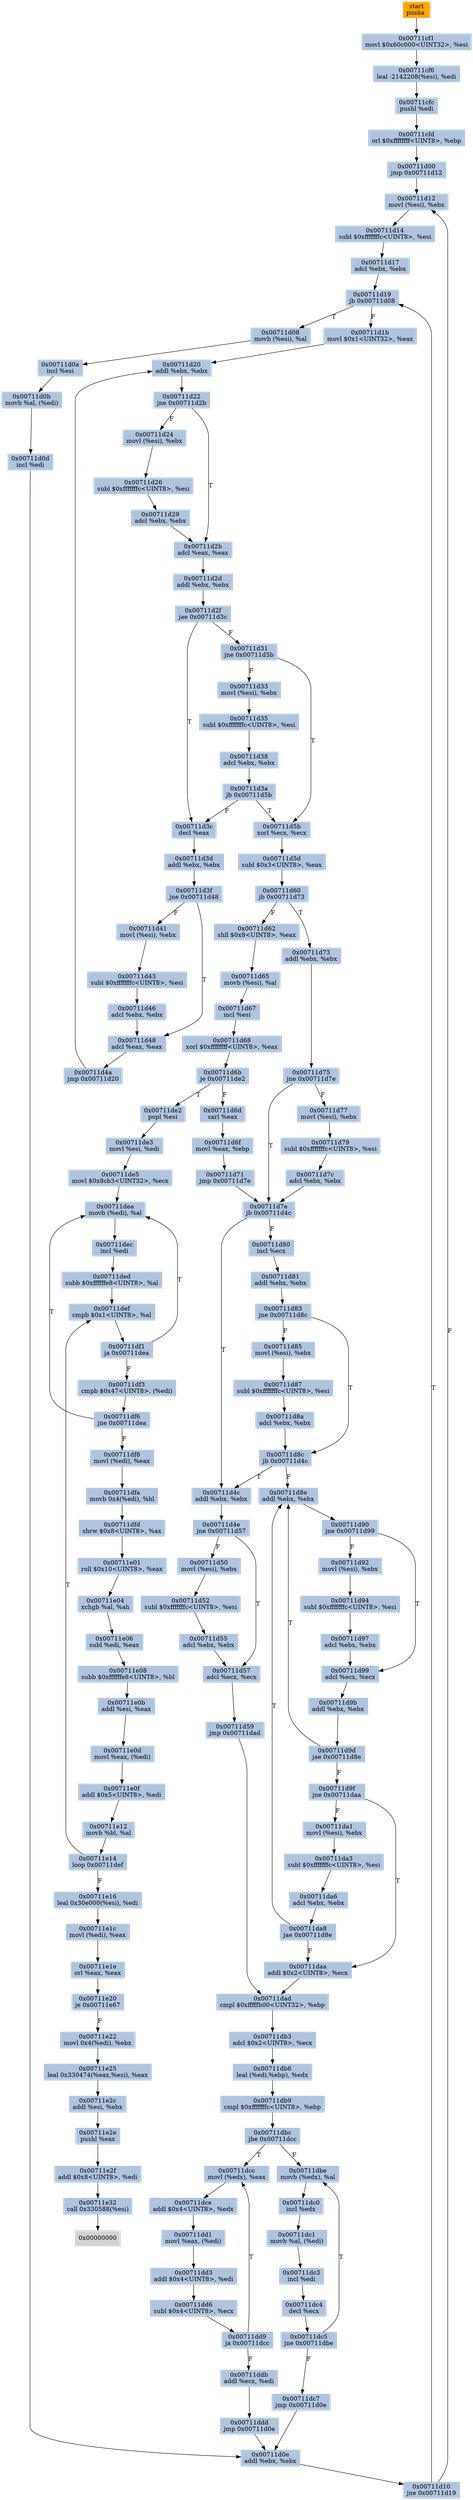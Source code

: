 digraph G {
node[shape=rectangle,style=filled,fillcolor=lightsteelblue,color=lightsteelblue]
bgcolor="transparent"
a0x00711cf0pusha_[label="start\npusha ",fillcolor="orange",color="lightgrey"];
a0x00711cf1movl_0x60c000UINT32_esi[label="0x00711cf1\nmovl $0x60c000<UINT32>, %esi"];
a0x00711cf6leal__2142208esi__edi[label="0x00711cf6\nleal -2142208(%esi), %edi"];
a0x00711cfcpushl_edi[label="0x00711cfc\npushl %edi"];
a0x00711cfdorl_0xffffffffUINT8_ebp[label="0x00711cfd\norl $0xffffffff<UINT8>, %ebp"];
a0x00711d00jmp_0x00711d12[label="0x00711d00\njmp 0x00711d12"];
a0x00711d12movl_esi__ebx[label="0x00711d12\nmovl (%esi), %ebx"];
a0x00711d14subl_0xfffffffcUINT8_esi[label="0x00711d14\nsubl $0xfffffffc<UINT8>, %esi"];
a0x00711d17adcl_ebx_ebx[label="0x00711d17\nadcl %ebx, %ebx"];
a0x00711d19jb_0x00711d08[label="0x00711d19\njb 0x00711d08"];
a0x00711d08movb_esi__al[label="0x00711d08\nmovb (%esi), %al"];
a0x00711d0aincl_esi[label="0x00711d0a\nincl %esi"];
a0x00711d0bmovb_al_edi_[label="0x00711d0b\nmovb %al, (%edi)"];
a0x00711d0dincl_edi[label="0x00711d0d\nincl %edi"];
a0x00711d0eaddl_ebx_ebx[label="0x00711d0e\naddl %ebx, %ebx"];
a0x00711d10jne_0x00711d19[label="0x00711d10\njne 0x00711d19"];
a0x00711d1bmovl_0x1UINT32_eax[label="0x00711d1b\nmovl $0x1<UINT32>, %eax"];
a0x00711d20addl_ebx_ebx[label="0x00711d20\naddl %ebx, %ebx"];
a0x00711d22jne_0x00711d2b[label="0x00711d22\njne 0x00711d2b"];
a0x00711d2badcl_eax_eax[label="0x00711d2b\nadcl %eax, %eax"];
a0x00711d2daddl_ebx_ebx[label="0x00711d2d\naddl %ebx, %ebx"];
a0x00711d2fjae_0x00711d3c[label="0x00711d2f\njae 0x00711d3c"];
a0x00711d31jne_0x00711d5b[label="0x00711d31\njne 0x00711d5b"];
a0x00711d5bxorl_ecx_ecx[label="0x00711d5b\nxorl %ecx, %ecx"];
a0x00711d5dsubl_0x3UINT8_eax[label="0x00711d5d\nsubl $0x3<UINT8>, %eax"];
a0x00711d60jb_0x00711d73[label="0x00711d60\njb 0x00711d73"];
a0x00711d73addl_ebx_ebx[label="0x00711d73\naddl %ebx, %ebx"];
a0x00711d75jne_0x00711d7e[label="0x00711d75\njne 0x00711d7e"];
a0x00711d7ejb_0x00711d4c[label="0x00711d7e\njb 0x00711d4c"];
a0x00711d80incl_ecx[label="0x00711d80\nincl %ecx"];
a0x00711d81addl_ebx_ebx[label="0x00711d81\naddl %ebx, %ebx"];
a0x00711d83jne_0x00711d8c[label="0x00711d83\njne 0x00711d8c"];
a0x00711d8cjb_0x00711d4c[label="0x00711d8c\njb 0x00711d4c"];
a0x00711d8eaddl_ebx_ebx[label="0x00711d8e\naddl %ebx, %ebx"];
a0x00711d90jne_0x00711d99[label="0x00711d90\njne 0x00711d99"];
a0x00711d99adcl_ecx_ecx[label="0x00711d99\nadcl %ecx, %ecx"];
a0x00711d9baddl_ebx_ebx[label="0x00711d9b\naddl %ebx, %ebx"];
a0x00711d9djae_0x00711d8e[label="0x00711d9d\njae 0x00711d8e"];
a0x00711d9fjne_0x00711daa[label="0x00711d9f\njne 0x00711daa"];
a0x00711daaaddl_0x2UINT8_ecx[label="0x00711daa\naddl $0x2<UINT8>, %ecx"];
a0x00711dadcmpl_0xfffffb00UINT32_ebp[label="0x00711dad\ncmpl $0xfffffb00<UINT32>, %ebp"];
a0x00711db3adcl_0x2UINT8_ecx[label="0x00711db3\nadcl $0x2<UINT8>, %ecx"];
a0x00711db6leal_ediebp__edx[label="0x00711db6\nleal (%edi,%ebp), %edx"];
a0x00711db9cmpl_0xfffffffcUINT8_ebp[label="0x00711db9\ncmpl $0xfffffffc<UINT8>, %ebp"];
a0x00711dbcjbe_0x00711dcc[label="0x00711dbc\njbe 0x00711dcc"];
a0x00711dbemovb_edx__al[label="0x00711dbe\nmovb (%edx), %al"];
a0x00711dc0incl_edx[label="0x00711dc0\nincl %edx"];
a0x00711dc1movb_al_edi_[label="0x00711dc1\nmovb %al, (%edi)"];
a0x00711dc3incl_edi[label="0x00711dc3\nincl %edi"];
a0x00711dc4decl_ecx[label="0x00711dc4\ndecl %ecx"];
a0x00711dc5jne_0x00711dbe[label="0x00711dc5\njne 0x00711dbe"];
a0x00711dc7jmp_0x00711d0e[label="0x00711dc7\njmp 0x00711d0e"];
a0x00711d4caddl_ebx_ebx[label="0x00711d4c\naddl %ebx, %ebx"];
a0x00711d4ejne_0x00711d57[label="0x00711d4e\njne 0x00711d57"];
a0x00711d57adcl_ecx_ecx[label="0x00711d57\nadcl %ecx, %ecx"];
a0x00711d59jmp_0x00711dad[label="0x00711d59\njmp 0x00711dad"];
a0x00711d62shll_0x8UINT8_eax[label="0x00711d62\nshll $0x8<UINT8>, %eax"];
a0x00711d65movb_esi__al[label="0x00711d65\nmovb (%esi), %al"];
a0x00711d67incl_esi[label="0x00711d67\nincl %esi"];
a0x00711d68xorl_0xffffffffUINT8_eax[label="0x00711d68\nxorl $0xffffffff<UINT8>, %eax"];
a0x00711d6bje_0x00711de2[label="0x00711d6b\nje 0x00711de2"];
a0x00711d6dsarl_eax[label="0x00711d6d\nsarl %eax"];
a0x00711d6fmovl_eax_ebp[label="0x00711d6f\nmovl %eax, %ebp"];
a0x00711d71jmp_0x00711d7e[label="0x00711d71\njmp 0x00711d7e"];
a0x00711dccmovl_edx__eax[label="0x00711dcc\nmovl (%edx), %eax"];
a0x00711dceaddl_0x4UINT8_edx[label="0x00711dce\naddl $0x4<UINT8>, %edx"];
a0x00711dd1movl_eax_edi_[label="0x00711dd1\nmovl %eax, (%edi)"];
a0x00711dd3addl_0x4UINT8_edi[label="0x00711dd3\naddl $0x4<UINT8>, %edi"];
a0x00711dd6subl_0x4UINT8_ecx[label="0x00711dd6\nsubl $0x4<UINT8>, %ecx"];
a0x00711dd9ja_0x00711dcc[label="0x00711dd9\nja 0x00711dcc"];
a0x00711ddbaddl_ecx_edi[label="0x00711ddb\naddl %ecx, %edi"];
a0x00711dddjmp_0x00711d0e[label="0x00711ddd\njmp 0x00711d0e"];
a0x00711d24movl_esi__ebx[label="0x00711d24\nmovl (%esi), %ebx"];
a0x00711d26subl_0xfffffffcUINT8_esi[label="0x00711d26\nsubl $0xfffffffc<UINT8>, %esi"];
a0x00711d29adcl_ebx_ebx[label="0x00711d29\nadcl %ebx, %ebx"];
a0x00711da1movl_esi__ebx[label="0x00711da1\nmovl (%esi), %ebx"];
a0x00711da3subl_0xfffffffcUINT8_esi[label="0x00711da3\nsubl $0xfffffffc<UINT8>, %esi"];
a0x00711da6adcl_ebx_ebx[label="0x00711da6\nadcl %ebx, %ebx"];
a0x00711da8jae_0x00711d8e[label="0x00711da8\njae 0x00711d8e"];
a0x00711d77movl_esi__ebx[label="0x00711d77\nmovl (%esi), %ebx"];
a0x00711d79subl_0xfffffffcUINT8_esi[label="0x00711d79\nsubl $0xfffffffc<UINT8>, %esi"];
a0x00711d7cadcl_ebx_ebx[label="0x00711d7c\nadcl %ebx, %ebx"];
a0x00711d3cdecl_eax[label="0x00711d3c\ndecl %eax"];
a0x00711d3daddl_ebx_ebx[label="0x00711d3d\naddl %ebx, %ebx"];
a0x00711d3fjne_0x00711d48[label="0x00711d3f\njne 0x00711d48"];
a0x00711d48adcl_eax_eax[label="0x00711d48\nadcl %eax, %eax"];
a0x00711d4ajmp_0x00711d20[label="0x00711d4a\njmp 0x00711d20"];
a0x00711d33movl_esi__ebx[label="0x00711d33\nmovl (%esi), %ebx"];
a0x00711d35subl_0xfffffffcUINT8_esi[label="0x00711d35\nsubl $0xfffffffc<UINT8>, %esi"];
a0x00711d38adcl_ebx_ebx[label="0x00711d38\nadcl %ebx, %ebx"];
a0x00711d3ajb_0x00711d5b[label="0x00711d3a\njb 0x00711d5b"];
a0x00711d50movl_esi__ebx[label="0x00711d50\nmovl (%esi), %ebx"];
a0x00711d52subl_0xfffffffcUINT8_esi[label="0x00711d52\nsubl $0xfffffffc<UINT8>, %esi"];
a0x00711d55adcl_ebx_ebx[label="0x00711d55\nadcl %ebx, %ebx"];
a0x00711d85movl_esi__ebx[label="0x00711d85\nmovl (%esi), %ebx"];
a0x00711d87subl_0xfffffffcUINT8_esi[label="0x00711d87\nsubl $0xfffffffc<UINT8>, %esi"];
a0x00711d8aadcl_ebx_ebx[label="0x00711d8a\nadcl %ebx, %ebx"];
a0x00711d92movl_esi__ebx[label="0x00711d92\nmovl (%esi), %ebx"];
a0x00711d94subl_0xfffffffcUINT8_esi[label="0x00711d94\nsubl $0xfffffffc<UINT8>, %esi"];
a0x00711d97adcl_ebx_ebx[label="0x00711d97\nadcl %ebx, %ebx"];
a0x00711d41movl_esi__ebx[label="0x00711d41\nmovl (%esi), %ebx"];
a0x00711d43subl_0xfffffffcUINT8_esi[label="0x00711d43\nsubl $0xfffffffc<UINT8>, %esi"];
a0x00711d46adcl_ebx_ebx[label="0x00711d46\nadcl %ebx, %ebx"];
a0x00711de2popl_esi[label="0x00711de2\npopl %esi"];
a0x00711de3movl_esi_edi[label="0x00711de3\nmovl %esi, %edi"];
a0x00711de5movl_0x8cb3UINT32_ecx[label="0x00711de5\nmovl $0x8cb3<UINT32>, %ecx"];
a0x00711deamovb_edi__al[label="0x00711dea\nmovb (%edi), %al"];
a0x00711decincl_edi[label="0x00711dec\nincl %edi"];
a0x00711dedsubb_0xffffffe8UINT8_al[label="0x00711ded\nsubb $0xffffffe8<UINT8>, %al"];
a0x00711defcmpb_0x1UINT8_al[label="0x00711def\ncmpb $0x1<UINT8>, %al"];
a0x00711df1ja_0x00711dea[label="0x00711df1\nja 0x00711dea"];
a0x00711df3cmpb_0x47UINT8_edi_[label="0x00711df3\ncmpb $0x47<UINT8>, (%edi)"];
a0x00711df6jne_0x00711dea[label="0x00711df6\njne 0x00711dea"];
a0x00711df8movl_edi__eax[label="0x00711df8\nmovl (%edi), %eax"];
a0x00711dfamovb_0x4edi__bl[label="0x00711dfa\nmovb 0x4(%edi), %bl"];
a0x00711dfdshrw_0x8UINT8_ax[label="0x00711dfd\nshrw $0x8<UINT8>, %ax"];
a0x00711e01roll_0x10UINT8_eax[label="0x00711e01\nroll $0x10<UINT8>, %eax"];
a0x00711e04xchgb_al_ah[label="0x00711e04\nxchgb %al, %ah"];
a0x00711e06subl_edi_eax[label="0x00711e06\nsubl %edi, %eax"];
a0x00711e08subb_0xffffffe8UINT8_bl[label="0x00711e08\nsubb $0xffffffe8<UINT8>, %bl"];
a0x00711e0baddl_esi_eax[label="0x00711e0b\naddl %esi, %eax"];
a0x00711e0dmovl_eax_edi_[label="0x00711e0d\nmovl %eax, (%edi)"];
a0x00711e0faddl_0x5UINT8_edi[label="0x00711e0f\naddl $0x5<UINT8>, %edi"];
a0x00711e12movb_bl_al[label="0x00711e12\nmovb %bl, %al"];
a0x00711e14loop_0x00711def[label="0x00711e14\nloop 0x00711def"];
a0x00711e16leal_0x30e000esi__edi[label="0x00711e16\nleal 0x30e000(%esi), %edi"];
a0x00711e1cmovl_edi__eax[label="0x00711e1c\nmovl (%edi), %eax"];
a0x00711e1eorl_eax_eax[label="0x00711e1e\norl %eax, %eax"];
a0x00711e20je_0x00711e67[label="0x00711e20\nje 0x00711e67"];
a0x00711e22movl_0x4edi__ebx[label="0x00711e22\nmovl 0x4(%edi), %ebx"];
a0x00711e25leal_0x330474eaxesi__eax[label="0x00711e25\nleal 0x330474(%eax,%esi), %eax"];
a0x00711e2caddl_esi_ebx[label="0x00711e2c\naddl %esi, %ebx"];
a0x00711e2epushl_eax[label="0x00711e2e\npushl %eax"];
a0x00711e2faddl_0x8UINT8_edi[label="0x00711e2f\naddl $0x8<UINT8>, %edi"];
a0x00711e32call_0x330588esi_[label="0x00711e32\ncall 0x330588(%esi)"];
a0x00000000[label="0x00000000",fillcolor="lightgrey",color="lightgrey"];
a0x00711cf0pusha_ -> a0x00711cf1movl_0x60c000UINT32_esi [color="#000000"];
a0x00711cf1movl_0x60c000UINT32_esi -> a0x00711cf6leal__2142208esi__edi [color="#000000"];
a0x00711cf6leal__2142208esi__edi -> a0x00711cfcpushl_edi [color="#000000"];
a0x00711cfcpushl_edi -> a0x00711cfdorl_0xffffffffUINT8_ebp [color="#000000"];
a0x00711cfdorl_0xffffffffUINT8_ebp -> a0x00711d00jmp_0x00711d12 [color="#000000"];
a0x00711d00jmp_0x00711d12 -> a0x00711d12movl_esi__ebx [color="#000000"];
a0x00711d12movl_esi__ebx -> a0x00711d14subl_0xfffffffcUINT8_esi [color="#000000"];
a0x00711d14subl_0xfffffffcUINT8_esi -> a0x00711d17adcl_ebx_ebx [color="#000000"];
a0x00711d17adcl_ebx_ebx -> a0x00711d19jb_0x00711d08 [color="#000000"];
a0x00711d19jb_0x00711d08 -> a0x00711d08movb_esi__al [color="#000000",label="T"];
a0x00711d08movb_esi__al -> a0x00711d0aincl_esi [color="#000000"];
a0x00711d0aincl_esi -> a0x00711d0bmovb_al_edi_ [color="#000000"];
a0x00711d0bmovb_al_edi_ -> a0x00711d0dincl_edi [color="#000000"];
a0x00711d0dincl_edi -> a0x00711d0eaddl_ebx_ebx [color="#000000"];
a0x00711d0eaddl_ebx_ebx -> a0x00711d10jne_0x00711d19 [color="#000000"];
a0x00711d10jne_0x00711d19 -> a0x00711d19jb_0x00711d08 [color="#000000",label="T"];
a0x00711d19jb_0x00711d08 -> a0x00711d1bmovl_0x1UINT32_eax [color="#000000",label="F"];
a0x00711d1bmovl_0x1UINT32_eax -> a0x00711d20addl_ebx_ebx [color="#000000"];
a0x00711d20addl_ebx_ebx -> a0x00711d22jne_0x00711d2b [color="#000000"];
a0x00711d22jne_0x00711d2b -> a0x00711d2badcl_eax_eax [color="#000000",label="T"];
a0x00711d2badcl_eax_eax -> a0x00711d2daddl_ebx_ebx [color="#000000"];
a0x00711d2daddl_ebx_ebx -> a0x00711d2fjae_0x00711d3c [color="#000000"];
a0x00711d2fjae_0x00711d3c -> a0x00711d31jne_0x00711d5b [color="#000000",label="F"];
a0x00711d31jne_0x00711d5b -> a0x00711d5bxorl_ecx_ecx [color="#000000",label="T"];
a0x00711d5bxorl_ecx_ecx -> a0x00711d5dsubl_0x3UINT8_eax [color="#000000"];
a0x00711d5dsubl_0x3UINT8_eax -> a0x00711d60jb_0x00711d73 [color="#000000"];
a0x00711d60jb_0x00711d73 -> a0x00711d73addl_ebx_ebx [color="#000000",label="T"];
a0x00711d73addl_ebx_ebx -> a0x00711d75jne_0x00711d7e [color="#000000"];
a0x00711d75jne_0x00711d7e -> a0x00711d7ejb_0x00711d4c [color="#000000",label="T"];
a0x00711d7ejb_0x00711d4c -> a0x00711d80incl_ecx [color="#000000",label="F"];
a0x00711d80incl_ecx -> a0x00711d81addl_ebx_ebx [color="#000000"];
a0x00711d81addl_ebx_ebx -> a0x00711d83jne_0x00711d8c [color="#000000"];
a0x00711d83jne_0x00711d8c -> a0x00711d8cjb_0x00711d4c [color="#000000",label="T"];
a0x00711d8cjb_0x00711d4c -> a0x00711d8eaddl_ebx_ebx [color="#000000",label="F"];
a0x00711d8eaddl_ebx_ebx -> a0x00711d90jne_0x00711d99 [color="#000000"];
a0x00711d90jne_0x00711d99 -> a0x00711d99adcl_ecx_ecx [color="#000000",label="T"];
a0x00711d99adcl_ecx_ecx -> a0x00711d9baddl_ebx_ebx [color="#000000"];
a0x00711d9baddl_ebx_ebx -> a0x00711d9djae_0x00711d8e [color="#000000"];
a0x00711d9djae_0x00711d8e -> a0x00711d8eaddl_ebx_ebx [color="#000000",label="T"];
a0x00711d9djae_0x00711d8e -> a0x00711d9fjne_0x00711daa [color="#000000",label="F"];
a0x00711d9fjne_0x00711daa -> a0x00711daaaddl_0x2UINT8_ecx [color="#000000",label="T"];
a0x00711daaaddl_0x2UINT8_ecx -> a0x00711dadcmpl_0xfffffb00UINT32_ebp [color="#000000"];
a0x00711dadcmpl_0xfffffb00UINT32_ebp -> a0x00711db3adcl_0x2UINT8_ecx [color="#000000"];
a0x00711db3adcl_0x2UINT8_ecx -> a0x00711db6leal_ediebp__edx [color="#000000"];
a0x00711db6leal_ediebp__edx -> a0x00711db9cmpl_0xfffffffcUINT8_ebp [color="#000000"];
a0x00711db9cmpl_0xfffffffcUINT8_ebp -> a0x00711dbcjbe_0x00711dcc [color="#000000"];
a0x00711dbcjbe_0x00711dcc -> a0x00711dbemovb_edx__al [color="#000000",label="F"];
a0x00711dbemovb_edx__al -> a0x00711dc0incl_edx [color="#000000"];
a0x00711dc0incl_edx -> a0x00711dc1movb_al_edi_ [color="#000000"];
a0x00711dc1movb_al_edi_ -> a0x00711dc3incl_edi [color="#000000"];
a0x00711dc3incl_edi -> a0x00711dc4decl_ecx [color="#000000"];
a0x00711dc4decl_ecx -> a0x00711dc5jne_0x00711dbe [color="#000000"];
a0x00711dc5jne_0x00711dbe -> a0x00711dbemovb_edx__al [color="#000000",label="T"];
a0x00711dc5jne_0x00711dbe -> a0x00711dc7jmp_0x00711d0e [color="#000000",label="F"];
a0x00711dc7jmp_0x00711d0e -> a0x00711d0eaddl_ebx_ebx [color="#000000"];
a0x00711d7ejb_0x00711d4c -> a0x00711d4caddl_ebx_ebx [color="#000000",label="T"];
a0x00711d4caddl_ebx_ebx -> a0x00711d4ejne_0x00711d57 [color="#000000"];
a0x00711d4ejne_0x00711d57 -> a0x00711d57adcl_ecx_ecx [color="#000000",label="T"];
a0x00711d57adcl_ecx_ecx -> a0x00711d59jmp_0x00711dad [color="#000000"];
a0x00711d59jmp_0x00711dad -> a0x00711dadcmpl_0xfffffb00UINT32_ebp [color="#000000"];
a0x00711d10jne_0x00711d19 -> a0x00711d12movl_esi__ebx [color="#000000",label="F"];
a0x00711d60jb_0x00711d73 -> a0x00711d62shll_0x8UINT8_eax [color="#000000",label="F"];
a0x00711d62shll_0x8UINT8_eax -> a0x00711d65movb_esi__al [color="#000000"];
a0x00711d65movb_esi__al -> a0x00711d67incl_esi [color="#000000"];
a0x00711d67incl_esi -> a0x00711d68xorl_0xffffffffUINT8_eax [color="#000000"];
a0x00711d68xorl_0xffffffffUINT8_eax -> a0x00711d6bje_0x00711de2 [color="#000000"];
a0x00711d6bje_0x00711de2 -> a0x00711d6dsarl_eax [color="#000000",label="F"];
a0x00711d6dsarl_eax -> a0x00711d6fmovl_eax_ebp [color="#000000"];
a0x00711d6fmovl_eax_ebp -> a0x00711d71jmp_0x00711d7e [color="#000000"];
a0x00711d71jmp_0x00711d7e -> a0x00711d7ejb_0x00711d4c [color="#000000"];
a0x00711d8cjb_0x00711d4c -> a0x00711d4caddl_ebx_ebx [color="#000000",label="T"];
a0x00711dbcjbe_0x00711dcc -> a0x00711dccmovl_edx__eax [color="#000000",label="T"];
a0x00711dccmovl_edx__eax -> a0x00711dceaddl_0x4UINT8_edx [color="#000000"];
a0x00711dceaddl_0x4UINT8_edx -> a0x00711dd1movl_eax_edi_ [color="#000000"];
a0x00711dd1movl_eax_edi_ -> a0x00711dd3addl_0x4UINT8_edi [color="#000000"];
a0x00711dd3addl_0x4UINT8_edi -> a0x00711dd6subl_0x4UINT8_ecx [color="#000000"];
a0x00711dd6subl_0x4UINT8_ecx -> a0x00711dd9ja_0x00711dcc [color="#000000"];
a0x00711dd9ja_0x00711dcc -> a0x00711ddbaddl_ecx_edi [color="#000000",label="F"];
a0x00711ddbaddl_ecx_edi -> a0x00711dddjmp_0x00711d0e [color="#000000"];
a0x00711dddjmp_0x00711d0e -> a0x00711d0eaddl_ebx_ebx [color="#000000"];
a0x00711d22jne_0x00711d2b -> a0x00711d24movl_esi__ebx [color="#000000",label="F"];
a0x00711d24movl_esi__ebx -> a0x00711d26subl_0xfffffffcUINT8_esi [color="#000000"];
a0x00711d26subl_0xfffffffcUINT8_esi -> a0x00711d29adcl_ebx_ebx [color="#000000"];
a0x00711d29adcl_ebx_ebx -> a0x00711d2badcl_eax_eax [color="#000000"];
a0x00711d9fjne_0x00711daa -> a0x00711da1movl_esi__ebx [color="#000000",label="F"];
a0x00711da1movl_esi__ebx -> a0x00711da3subl_0xfffffffcUINT8_esi [color="#000000"];
a0x00711da3subl_0xfffffffcUINT8_esi -> a0x00711da6adcl_ebx_ebx [color="#000000"];
a0x00711da6adcl_ebx_ebx -> a0x00711da8jae_0x00711d8e [color="#000000"];
a0x00711da8jae_0x00711d8e -> a0x00711daaaddl_0x2UINT8_ecx [color="#000000",label="F"];
a0x00711dd9ja_0x00711dcc -> a0x00711dccmovl_edx__eax [color="#000000",label="T"];
a0x00711d75jne_0x00711d7e -> a0x00711d77movl_esi__ebx [color="#000000",label="F"];
a0x00711d77movl_esi__ebx -> a0x00711d79subl_0xfffffffcUINT8_esi [color="#000000"];
a0x00711d79subl_0xfffffffcUINT8_esi -> a0x00711d7cadcl_ebx_ebx [color="#000000"];
a0x00711d7cadcl_ebx_ebx -> a0x00711d7ejb_0x00711d4c [color="#000000"];
a0x00711d2fjae_0x00711d3c -> a0x00711d3cdecl_eax [color="#000000",label="T"];
a0x00711d3cdecl_eax -> a0x00711d3daddl_ebx_ebx [color="#000000"];
a0x00711d3daddl_ebx_ebx -> a0x00711d3fjne_0x00711d48 [color="#000000"];
a0x00711d3fjne_0x00711d48 -> a0x00711d48adcl_eax_eax [color="#000000",label="T"];
a0x00711d48adcl_eax_eax -> a0x00711d4ajmp_0x00711d20 [color="#000000"];
a0x00711d4ajmp_0x00711d20 -> a0x00711d20addl_ebx_ebx [color="#000000"];
a0x00711d31jne_0x00711d5b -> a0x00711d33movl_esi__ebx [color="#000000",label="F"];
a0x00711d33movl_esi__ebx -> a0x00711d35subl_0xfffffffcUINT8_esi [color="#000000"];
a0x00711d35subl_0xfffffffcUINT8_esi -> a0x00711d38adcl_ebx_ebx [color="#000000"];
a0x00711d38adcl_ebx_ebx -> a0x00711d3ajb_0x00711d5b [color="#000000"];
a0x00711d3ajb_0x00711d5b -> a0x00711d5bxorl_ecx_ecx [color="#000000",label="T"];
a0x00711d4ejne_0x00711d57 -> a0x00711d50movl_esi__ebx [color="#000000",label="F"];
a0x00711d50movl_esi__ebx -> a0x00711d52subl_0xfffffffcUINT8_esi [color="#000000"];
a0x00711d52subl_0xfffffffcUINT8_esi -> a0x00711d55adcl_ebx_ebx [color="#000000"];
a0x00711d55adcl_ebx_ebx -> a0x00711d57adcl_ecx_ecx [color="#000000"];
a0x00711d83jne_0x00711d8c -> a0x00711d85movl_esi__ebx [color="#000000",label="F"];
a0x00711d85movl_esi__ebx -> a0x00711d87subl_0xfffffffcUINT8_esi [color="#000000"];
a0x00711d87subl_0xfffffffcUINT8_esi -> a0x00711d8aadcl_ebx_ebx [color="#000000"];
a0x00711d8aadcl_ebx_ebx -> a0x00711d8cjb_0x00711d4c [color="#000000"];
a0x00711d3ajb_0x00711d5b -> a0x00711d3cdecl_eax [color="#000000",label="F"];
a0x00711da8jae_0x00711d8e -> a0x00711d8eaddl_ebx_ebx [color="#000000",label="T"];
a0x00711d90jne_0x00711d99 -> a0x00711d92movl_esi__ebx [color="#000000",label="F"];
a0x00711d92movl_esi__ebx -> a0x00711d94subl_0xfffffffcUINT8_esi [color="#000000"];
a0x00711d94subl_0xfffffffcUINT8_esi -> a0x00711d97adcl_ebx_ebx [color="#000000"];
a0x00711d97adcl_ebx_ebx -> a0x00711d99adcl_ecx_ecx [color="#000000"];
a0x00711d3fjne_0x00711d48 -> a0x00711d41movl_esi__ebx [color="#000000",label="F"];
a0x00711d41movl_esi__ebx -> a0x00711d43subl_0xfffffffcUINT8_esi [color="#000000"];
a0x00711d43subl_0xfffffffcUINT8_esi -> a0x00711d46adcl_ebx_ebx [color="#000000"];
a0x00711d46adcl_ebx_ebx -> a0x00711d48adcl_eax_eax [color="#000000"];
a0x00711d6bje_0x00711de2 -> a0x00711de2popl_esi [color="#000000",label="T"];
a0x00711de2popl_esi -> a0x00711de3movl_esi_edi [color="#000000"];
a0x00711de3movl_esi_edi -> a0x00711de5movl_0x8cb3UINT32_ecx [color="#000000"];
a0x00711de5movl_0x8cb3UINT32_ecx -> a0x00711deamovb_edi__al [color="#000000"];
a0x00711deamovb_edi__al -> a0x00711decincl_edi [color="#000000"];
a0x00711decincl_edi -> a0x00711dedsubb_0xffffffe8UINT8_al [color="#000000"];
a0x00711dedsubb_0xffffffe8UINT8_al -> a0x00711defcmpb_0x1UINT8_al [color="#000000"];
a0x00711defcmpb_0x1UINT8_al -> a0x00711df1ja_0x00711dea [color="#000000"];
a0x00711df1ja_0x00711dea -> a0x00711deamovb_edi__al [color="#000000",label="T"];
a0x00711df1ja_0x00711dea -> a0x00711df3cmpb_0x47UINT8_edi_ [color="#000000",label="F"];
a0x00711df3cmpb_0x47UINT8_edi_ -> a0x00711df6jne_0x00711dea [color="#000000"];
a0x00711df6jne_0x00711dea -> a0x00711df8movl_edi__eax [color="#000000",label="F"];
a0x00711df8movl_edi__eax -> a0x00711dfamovb_0x4edi__bl [color="#000000"];
a0x00711dfamovb_0x4edi__bl -> a0x00711dfdshrw_0x8UINT8_ax [color="#000000"];
a0x00711dfdshrw_0x8UINT8_ax -> a0x00711e01roll_0x10UINT8_eax [color="#000000"];
a0x00711e01roll_0x10UINT8_eax -> a0x00711e04xchgb_al_ah [color="#000000"];
a0x00711e04xchgb_al_ah -> a0x00711e06subl_edi_eax [color="#000000"];
a0x00711e06subl_edi_eax -> a0x00711e08subb_0xffffffe8UINT8_bl [color="#000000"];
a0x00711e08subb_0xffffffe8UINT8_bl -> a0x00711e0baddl_esi_eax [color="#000000"];
a0x00711e0baddl_esi_eax -> a0x00711e0dmovl_eax_edi_ [color="#000000"];
a0x00711e0dmovl_eax_edi_ -> a0x00711e0faddl_0x5UINT8_edi [color="#000000"];
a0x00711e0faddl_0x5UINT8_edi -> a0x00711e12movb_bl_al [color="#000000"];
a0x00711e12movb_bl_al -> a0x00711e14loop_0x00711def [color="#000000"];
a0x00711e14loop_0x00711def -> a0x00711defcmpb_0x1UINT8_al [color="#000000",label="T"];
a0x00711df6jne_0x00711dea -> a0x00711deamovb_edi__al [color="#000000",label="T"];
a0x00711e14loop_0x00711def -> a0x00711e16leal_0x30e000esi__edi [color="#000000",label="F"];
a0x00711e16leal_0x30e000esi__edi -> a0x00711e1cmovl_edi__eax [color="#000000"];
a0x00711e1cmovl_edi__eax -> a0x00711e1eorl_eax_eax [color="#000000"];
a0x00711e1eorl_eax_eax -> a0x00711e20je_0x00711e67 [color="#000000"];
a0x00711e20je_0x00711e67 -> a0x00711e22movl_0x4edi__ebx [color="#000000",label="F"];
a0x00711e22movl_0x4edi__ebx -> a0x00711e25leal_0x330474eaxesi__eax [color="#000000"];
a0x00711e25leal_0x330474eaxesi__eax -> a0x00711e2caddl_esi_ebx [color="#000000"];
a0x00711e2caddl_esi_ebx -> a0x00711e2epushl_eax [color="#000000"];
a0x00711e2epushl_eax -> a0x00711e2faddl_0x8UINT8_edi [color="#000000"];
a0x00711e2faddl_0x8UINT8_edi -> a0x00711e32call_0x330588esi_ [color="#000000"];
a0x00711e32call_0x330588esi_ -> a0x00000000 [color="#000000"];
}
